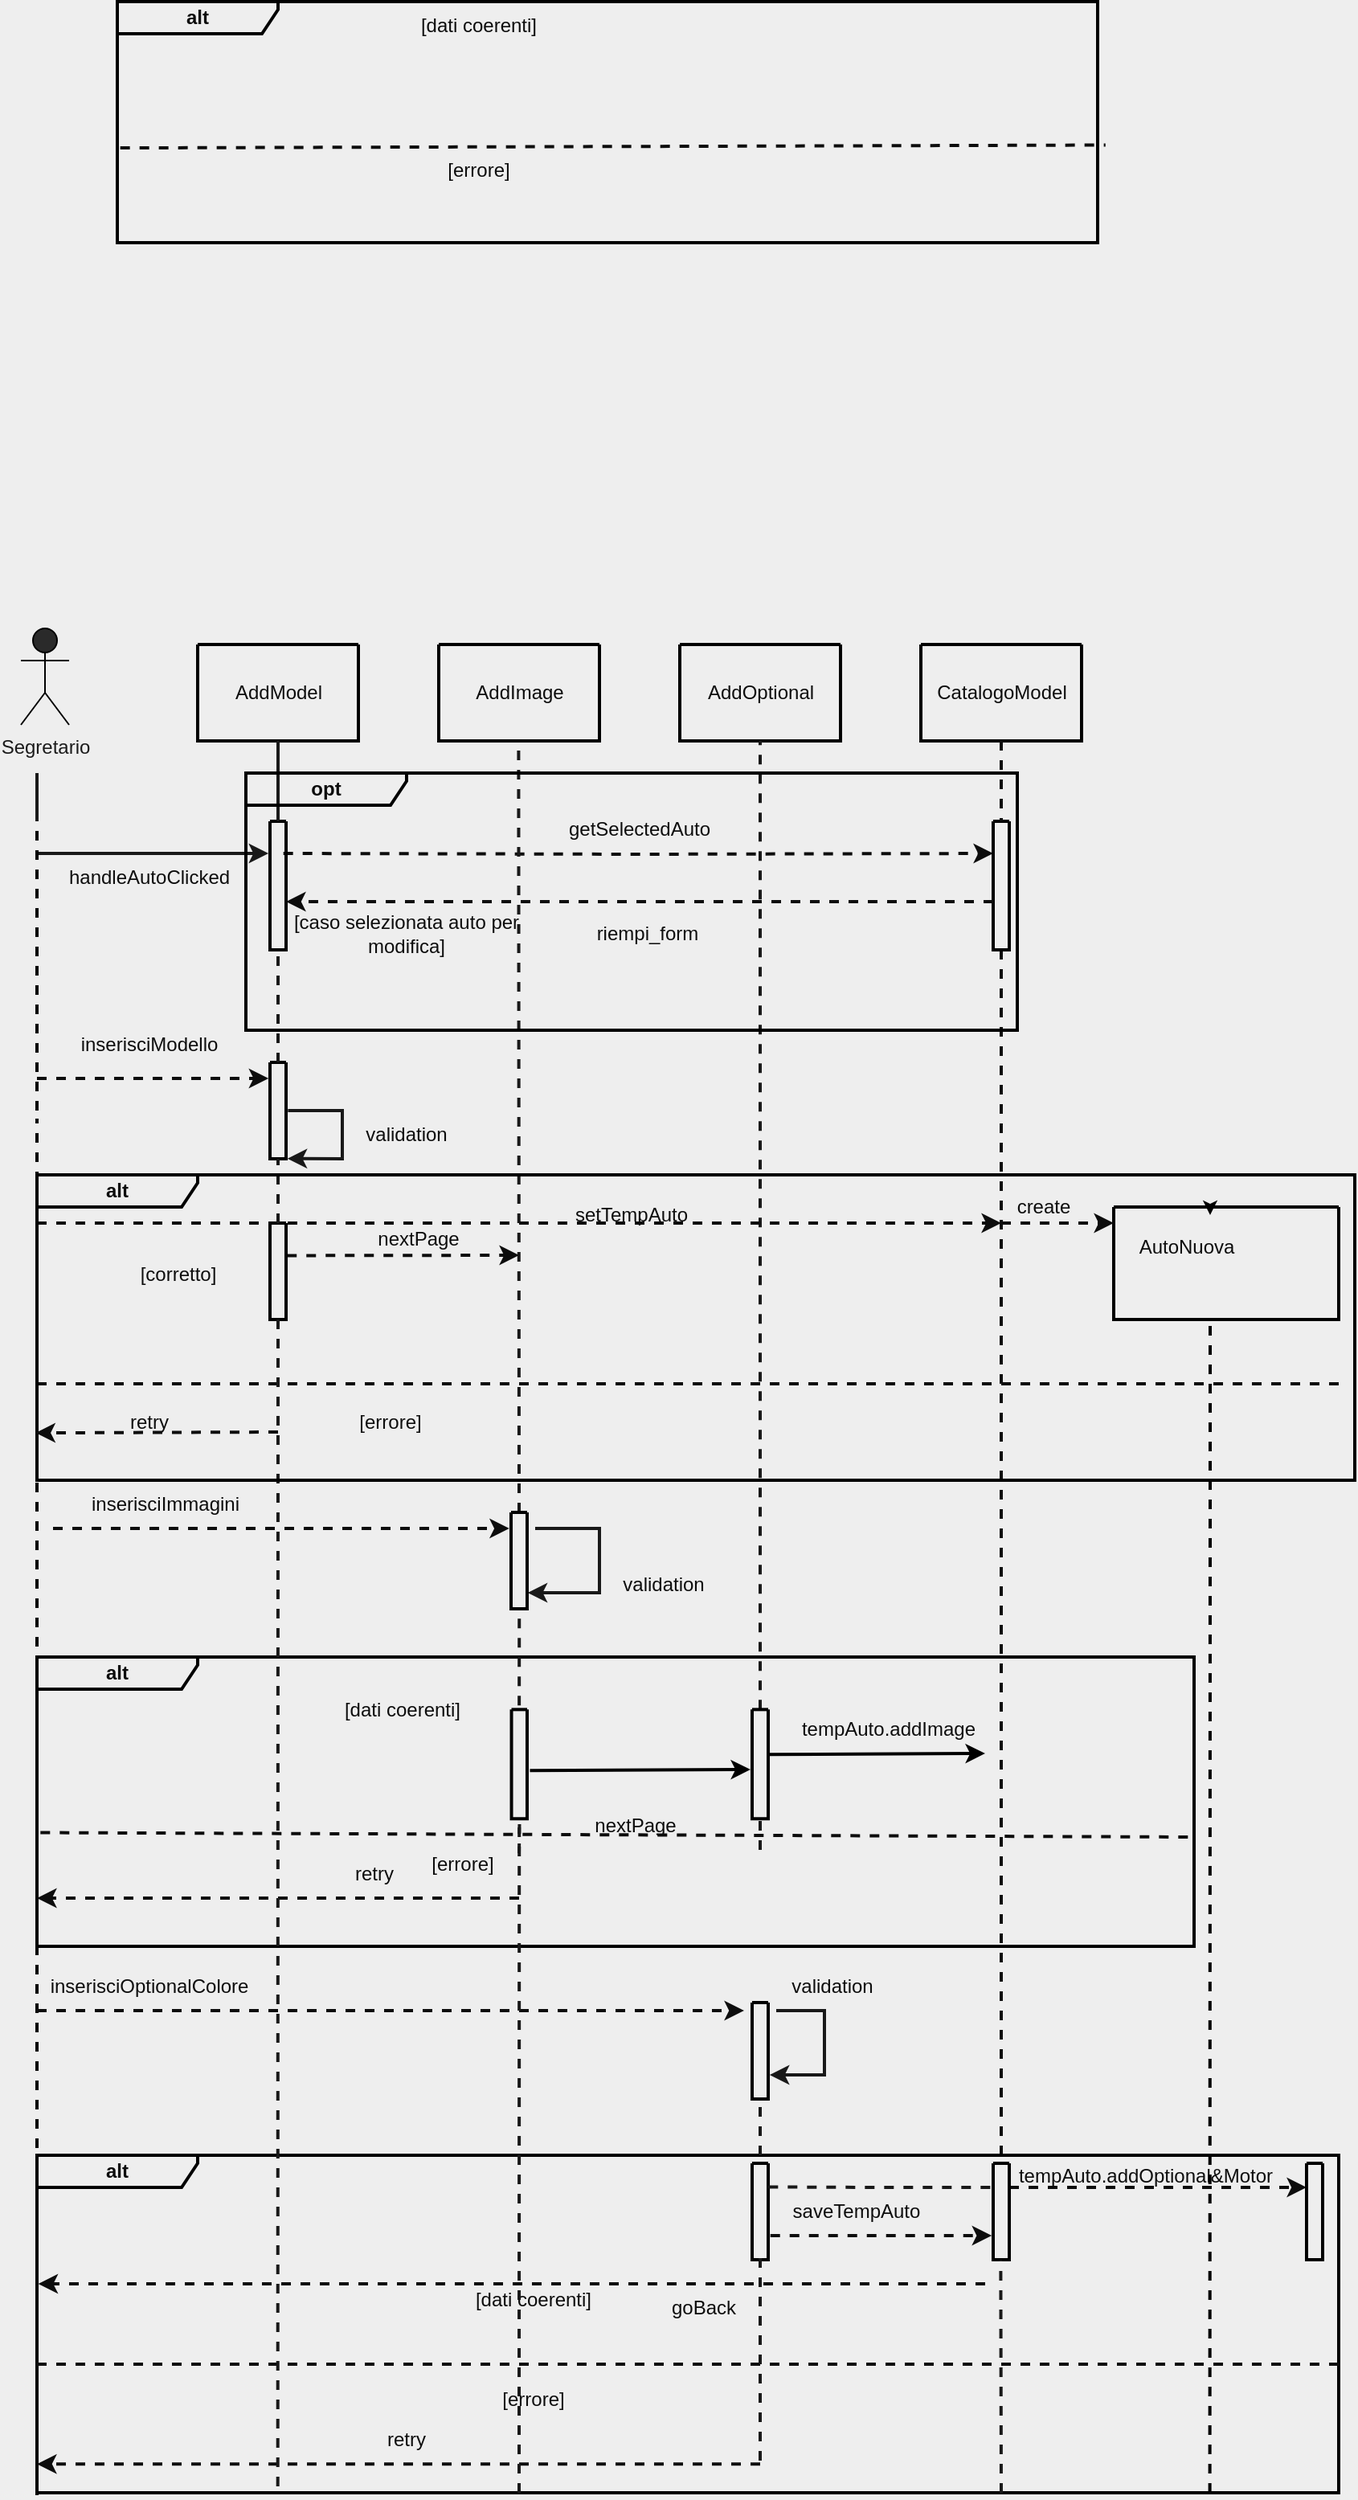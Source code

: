 <mxfile version="20.5.3" type="embed"><diagram id="ERxrzM34JgP0kjhDalQf" name="Page-1"><mxGraphModel dx="424" dy="416" grid="1" gridSize="10" guides="1" tooltips="1" connect="1" arrows="1" fold="1" page="0" pageScale="1" pageWidth="827" pageHeight="1169" background="#EEEEEE" math="0" shadow="0"><root><mxCell id="0"/><mxCell id="1" parent="0"/><mxCell id="224" value="Segretario" style="shape=umlActor;verticalLabelPosition=bottom;verticalAlign=top;html=1;outlineConnect=0;fillColor=#2A2A2A;strokeColor=#000000;fontColor=#1C1C1C;" parent="1" vertex="1"><mxGeometry x="-80" y="50" width="30" height="60" as="geometry"/></mxCell><mxCell id="225" value="" style="endArrow=none;html=1;rounded=0;fontColor=#0D0D0D;strokeColor=#191919;strokeWidth=2;" parent="1" edge="1"><mxGeometry width="50" height="50" relative="1" as="geometry"><mxPoint x="-70" y="170" as="sourcePoint"/><mxPoint x="-70" y="140" as="targetPoint"/></mxGeometry></mxCell><mxCell id="228" value="" style="swimlane;startSize=0;strokeColor=#000000;fontColor=#0D0D0D;fillColor=#2A2A2A;strokeWidth=2;" parent="1" vertex="1"><mxGeometry x="30" y="60" width="100" height="60" as="geometry"/></mxCell><mxCell id="230" value="AddModel" style="text;html=1;align=center;verticalAlign=middle;resizable=0;points=[];autosize=1;strokeColor=none;fillColor=none;fontColor=#0D0D0D;" parent="228" vertex="1"><mxGeometry x="10" y="15" width="80" height="30" as="geometry"/></mxCell><mxCell id="231" value="" style="swimlane;startSize=0;strokeColor=#000000;fontColor=#0D0D0D;fillColor=#2A2A2A;strokeWidth=2;" parent="1" vertex="1"><mxGeometry x="180" y="60" width="100" height="60" as="geometry"/></mxCell><mxCell id="232" value="AddImage" style="text;html=1;align=center;verticalAlign=middle;resizable=0;points=[];autosize=1;strokeColor=none;fillColor=none;fontColor=#0D0D0D;" parent="231" vertex="1"><mxGeometry x="10" y="15" width="80" height="30" as="geometry"/></mxCell><mxCell id="234" value="" style="endArrow=classic;html=1;rounded=0;strokeColor=#191919;strokeWidth=2;fontColor=#0D0D0D;entryX=-0.092;entryY=0.25;entryDx=0;entryDy=0;entryPerimeter=0;" parent="1" target="266" edge="1"><mxGeometry width="50" height="50" relative="1" as="geometry"><mxPoint x="-70" y="190" as="sourcePoint"/><mxPoint x="80" y="190" as="targetPoint"/></mxGeometry></mxCell><mxCell id="237" value="handleAutoClicked" style="text;html=1;strokeColor=none;fillColor=none;align=center;verticalAlign=middle;whiteSpace=wrap;rounded=0;labelBackgroundColor=none;strokeWidth=2;fontColor=#0D0D0D;" parent="1" vertex="1"><mxGeometry x="-30" y="190" width="60" height="30" as="geometry"/></mxCell><mxCell id="299" style="edgeStyle=orthogonalEdgeStyle;rounded=0;orthogonalLoop=1;jettySize=auto;html=1;dashed=1;strokeColor=#0D0D0D;strokeWidth=2;endArrow=classic;endFill=1;entryX=0;entryY=0.25;entryDx=0;entryDy=0;startArrow=none;" parent="1" target="298" edge="1"><mxGeometry relative="1" as="geometry"><mxPoint x="83.333" y="190" as="sourcePoint"/></mxGeometry></mxCell><mxCell id="266" value="" style="swimlane;startSize=0;labelBackgroundColor=none;strokeColor=#000000;strokeWidth=2;fontColor=#0D0D0D;fillColor=#2A2A2A;" parent="1" vertex="1"><mxGeometry x="75" y="170" width="10" height="80" as="geometry"/></mxCell><mxCell id="267" value="" style="endArrow=none;html=1;rounded=0;fontColor=#0D0D0D;strokeColor=#191919;strokeWidth=2;entryX=0.5;entryY=1;entryDx=0;entryDy=0;" parent="1" edge="1" target="228"><mxGeometry width="50" height="50" relative="1" as="geometry"><mxPoint x="80" y="170" as="sourcePoint"/><mxPoint x="79.76" y="150" as="targetPoint"/></mxGeometry></mxCell><mxCell id="269" value="" style="endArrow=none;html=1;rounded=0;fontColor=#0D0D0D;strokeColor=#191919;strokeWidth=2;dashed=1;entryX=0.497;entryY=1.03;entryDx=0;entryDy=0;entryPerimeter=0;" parent="1" edge="1" target="231"><mxGeometry width="50" height="50" relative="1" as="geometry"><mxPoint x="230" y="600" as="sourcePoint"/><mxPoint x="229.69" y="150.0" as="targetPoint"/></mxGeometry></mxCell><mxCell id="274" value="" style="endArrow=none;dashed=1;html=1;rounded=0;strokeWidth=2;strokeColor=#000000;" parent="1" edge="1"><mxGeometry width="50" height="50" relative="1" as="geometry"><mxPoint x="-70" y="350" as="sourcePoint"/><mxPoint x="-70" y="170" as="targetPoint"/></mxGeometry></mxCell><mxCell id="275" value="" style="endArrow=none;dashed=1;html=1;rounded=0;strokeWidth=2;strokeColor=#000000;" parent="1" edge="1"><mxGeometry width="50" height="50" relative="1" as="geometry"><mxPoint x="-70" y="490" as="sourcePoint"/><mxPoint x="-70" y="355" as="targetPoint"/></mxGeometry></mxCell><mxCell id="276" value="" style="endArrow=none;dashed=1;html=1;rounded=0;strokeWidth=2;strokeColor=#000000;startArrow=none;exitX=0;exitY=1.007;exitDx=0;exitDy=0;exitPerimeter=0;" parent="1" edge="1" source="397"><mxGeometry width="50" height="50" relative="1" as="geometry"><mxPoint x="-65" y="1090" as="sourcePoint"/><mxPoint x="-70" y="490" as="targetPoint"/><Array as="points"><mxPoint x="-70" y="840"/><mxPoint x="-70" y="610"/><mxPoint x="-70" y="520"/></Array></mxGeometry></mxCell><mxCell id="278" value="" style="endArrow=none;dashed=1;html=1;rounded=0;entryX=0.5;entryY=1;entryDx=0;entryDy=0;exitX=0.622;exitY=0;exitDx=0;exitDy=0;exitPerimeter=0;strokeWidth=2;strokeColor=#000000;" parent="1" edge="1"><mxGeometry width="50" height="50" relative="1" as="geometry"><mxPoint x="-65.48" y="590" as="sourcePoint"/><mxPoint x="-65" y="590" as="targetPoint"/></mxGeometry></mxCell><mxCell id="288" value="" style="swimlane;startSize=0;strokeColor=#000000;fontColor=#0D0D0D;fillColor=#2A2A2A;strokeWidth=2;" parent="1" vertex="1"><mxGeometry x="330" y="60" width="100" height="60" as="geometry"/></mxCell><mxCell id="289" value="AddOptional" style="text;html=1;align=center;verticalAlign=middle;resizable=0;points=[];autosize=1;strokeColor=none;fillColor=none;fontColor=#0D0D0D;" parent="288" vertex="1"><mxGeometry x="5" y="15" width="90" height="30" as="geometry"/></mxCell><mxCell id="297" style="edgeStyle=orthogonalEdgeStyle;rounded=0;orthogonalLoop=1;jettySize=auto;html=1;strokeColor=#0D0D0D;endArrow=none;endFill=0;dashed=1;strokeWidth=2;startArrow=none;" parent="1" source="298" edge="1" target="454"><mxGeometry relative="1" as="geometry"><mxPoint x="529" y="990" as="targetPoint"/></mxGeometry></mxCell><mxCell id="290" value="" style="swimlane;startSize=0;strokeColor=#000000;fontColor=#0D0D0D;fillColor=#2A2A2A;strokeWidth=2;" parent="1" vertex="1"><mxGeometry x="480" y="60" width="100" height="60" as="geometry"/></mxCell><mxCell id="291" value="CatalogoModel" style="text;html=1;align=center;verticalAlign=middle;resizable=0;points=[];autosize=1;strokeColor=none;fillColor=none;fontColor=#0D0D0D;" parent="290" vertex="1"><mxGeometry y="15" width="100" height="30" as="geometry"/></mxCell><mxCell id="298" value="" style="swimlane;startSize=0;labelBackgroundColor=none;strokeColor=#000000;strokeWidth=2;fontColor=#0D0D0D;fillColor=#2A2A2A;" parent="1" vertex="1"><mxGeometry x="525" y="170" width="10" height="80" as="geometry"/></mxCell><mxCell id="302" value="" style="edgeStyle=orthogonalEdgeStyle;rounded=0;orthogonalLoop=1;jettySize=auto;html=1;strokeColor=#0D0D0D;endArrow=none;endFill=0;dashed=1;strokeWidth=2;" parent="1" source="290" target="298" edge="1"><mxGeometry relative="1" as="geometry"><mxPoint x="530" y="150" as="sourcePoint"/><mxPoint x="530" y="480" as="targetPoint"/></mxGeometry></mxCell><mxCell id="311" style="edgeStyle=orthogonalEdgeStyle;rounded=0;orthogonalLoop=1;jettySize=auto;html=1;exitX=1;exitY=0.25;exitDx=0;exitDy=0;dashed=1;strokeColor=#0D0D0D;strokeWidth=2;endArrow=classic;endFill=1;" parent="1" edge="1"><mxGeometry relative="1" as="geometry"><mxPoint x="525" y="220" as="sourcePoint"/><mxPoint x="85" y="220" as="targetPoint"/></mxGeometry></mxCell><mxCell id="320" value="getSelectedAuto" style="text;html=1;strokeColor=none;fillColor=none;align=center;verticalAlign=middle;whiteSpace=wrap;rounded=0;labelBackgroundColor=none;strokeWidth=2;fontColor=#0D0D0D;" parent="1" vertex="1"><mxGeometry x="275" y="160" width="60" height="30" as="geometry"/></mxCell><mxCell id="321" value="riempi_form" style="text;html=1;strokeColor=none;fillColor=none;align=center;verticalAlign=middle;whiteSpace=wrap;rounded=0;labelBackgroundColor=none;strokeWidth=2;fontColor=#0D0D0D;" parent="1" vertex="1"><mxGeometry x="250" y="230" width="120" height="20" as="geometry"/></mxCell><mxCell id="324" value="" style="endArrow=classic;html=1;rounded=0;dashed=1;strokeColor=#0D0D0D;strokeWidth=2;entryX=-0.088;entryY=0.166;entryDx=0;entryDy=0;entryPerimeter=0;" parent="1" edge="1" target="426"><mxGeometry width="50" height="50" relative="1" as="geometry"><mxPoint x="-70" y="330" as="sourcePoint"/><mxPoint x="70" y="330" as="targetPoint"/></mxGeometry></mxCell><mxCell id="325" value="inserisciModello" style="text;html=1;strokeColor=none;fillColor=none;align=center;verticalAlign=middle;whiteSpace=wrap;rounded=0;labelBackgroundColor=none;strokeWidth=2;fontColor=#0D0D0D;" parent="1" vertex="1"><mxGeometry x="-30" y="294" width="60" height="30" as="geometry"/></mxCell><mxCell id="329" value="" style="group" parent="1" vertex="1" connectable="0"><mxGeometry x="-20" y="-340" width="610" height="150" as="geometry"/></mxCell><mxCell id="330" value="&lt;b&gt;alt&lt;/b&gt;" style="shape=umlFrame;whiteSpace=wrap;html=1;labelBackgroundColor=none;strokeColor=#000000;strokeWidth=2;fontColor=#0D0D0D;fillColor=none;width=100;height=20;" parent="329" vertex="1"><mxGeometry width="610" height="150" as="geometry"/></mxCell><mxCell id="331" value="" style="endArrow=none;html=1;rounded=0;dashed=1;strokeColor=#0D0D0D;strokeWidth=2;exitX=0.003;exitY=0.607;exitDx=0;exitDy=0;exitPerimeter=0;entryX=1.008;entryY=0.595;entryDx=0;entryDy=0;entryPerimeter=0;" parent="329" source="330" target="330" edge="1"><mxGeometry width="50" height="50" relative="1" as="geometry"><mxPoint x="280" as="sourcePoint"/><mxPoint x="330" y="-50" as="targetPoint"/></mxGeometry></mxCell><mxCell id="332" value="[dati coerenti]" style="text;html=1;strokeColor=none;fillColor=none;align=center;verticalAlign=middle;whiteSpace=wrap;rounded=0;labelBackgroundColor=none;strokeWidth=2;fontColor=#0D0D0D;" parent="329" vertex="1"><mxGeometry x="130" width="190" height="30" as="geometry"/></mxCell><mxCell id="333" value="[errore]" style="text;html=1;strokeColor=none;fillColor=none;align=center;verticalAlign=middle;whiteSpace=wrap;rounded=0;labelBackgroundColor=none;strokeWidth=2;fontColor=#0D0D0D;" parent="329" vertex="1"><mxGeometry x="130" y="90" width="190" height="30" as="geometry"/></mxCell><mxCell id="336" value="setTempAuto" style="text;html=1;strokeColor=none;fillColor=none;align=center;verticalAlign=middle;whiteSpace=wrap;rounded=0;labelBackgroundColor=none;strokeWidth=2;fontColor=#0D0D0D;" parent="1" vertex="1"><mxGeometry x="240" y="400" width="120" height="30" as="geometry"/></mxCell><mxCell id="338" value="" style="endArrow=classic;html=1;rounded=0;dashed=1;strokeColor=#0D0D0D;strokeWidth=2;exitX=1.062;exitY=0.337;exitDx=0;exitDy=0;exitPerimeter=0;" parent="1" edge="1" source="432"><mxGeometry width="50" height="50" relative="1" as="geometry"><mxPoint x="80" y="440" as="sourcePoint"/><mxPoint x="230" y="440" as="targetPoint"/></mxGeometry></mxCell><mxCell id="340" value="nextPage" style="text;html=1;strokeColor=none;fillColor=none;align=center;verticalAlign=middle;whiteSpace=wrap;rounded=0;labelBackgroundColor=none;strokeWidth=2;fontColor=#0D0D0D;" parent="1" vertex="1"><mxGeometry x="130" y="420" width="75" height="20" as="geometry"/></mxCell><mxCell id="342" value="inserisciImmagini" style="text;html=1;strokeColor=none;fillColor=none;align=center;verticalAlign=middle;whiteSpace=wrap;rounded=0;labelBackgroundColor=none;strokeWidth=2;fontColor=#0D0D0D;" parent="1" vertex="1"><mxGeometry x="-50" y="580" width="120" height="30" as="geometry"/></mxCell><mxCell id="413" style="edgeStyle=orthogonalEdgeStyle;rounded=0;orthogonalLoop=1;jettySize=auto;html=1;exitX=0.25;exitY=0;exitDx=0;exitDy=0;" edge="1" parent="1" source="344"><mxGeometry relative="1" as="geometry"><mxPoint x="660" y="415" as="targetPoint"/></mxGeometry></mxCell><mxCell id="353" value="" style="endArrow=classic;html=1;rounded=0;strokeColor=#191919;strokeWidth=2;fontColor=#0D0D0D;entryX=1.035;entryY=0.833;entryDx=0;entryDy=0;entryPerimeter=0;" parent="1" edge="1" target="436"><mxGeometry width="50" height="50" relative="1" as="geometry"><mxPoint x="240" y="610" as="sourcePoint"/><mxPoint x="240" y="650" as="targetPoint"/><Array as="points"><mxPoint x="280" y="610"/><mxPoint x="280" y="650"/></Array></mxGeometry></mxCell><mxCell id="354" value="validation" style="text;html=1;strokeColor=none;fillColor=none;align=center;verticalAlign=middle;whiteSpace=wrap;rounded=0;labelBackgroundColor=none;strokeWidth=2;fontColor=#0D0D0D;" parent="1" vertex="1"><mxGeometry x="260" y="630" width="120" height="30" as="geometry"/></mxCell><mxCell id="356" value="nextPage" style="text;html=1;strokeColor=none;fillColor=none;align=center;verticalAlign=middle;whiteSpace=wrap;rounded=0;labelBackgroundColor=none;strokeWidth=2;fontColor=#0D0D0D;" parent="1" vertex="1"><mxGeometry x="260" y="790" width="85" height="10" as="geometry"/></mxCell><mxCell id="357" value="" style="endArrow=none;html=1;rounded=0;fontColor=#0D0D0D;strokeColor=#191919;strokeWidth=2;dashed=1;entryX=0.5;entryY=1;entryDx=0;entryDy=0;fontStyle=1;startArrow=none;" parent="1" edge="1" target="288" source="460"><mxGeometry width="50" height="50" relative="1" as="geometry"><mxPoint x="380" y="720" as="sourcePoint"/><mxPoint x="379.52" y="150" as="targetPoint"/></mxGeometry></mxCell><mxCell id="360" value="tempAuto.addImage" style="text;html=1;strokeColor=none;fillColor=none;align=center;verticalAlign=middle;whiteSpace=wrap;rounded=0;labelBackgroundColor=none;strokeWidth=2;fontColor=#0D0D0D;" parent="1" vertex="1"><mxGeometry x="400" y="720" width="120" height="30" as="geometry"/></mxCell><mxCell id="365" value="inserisciOptionalColore" style="text;html=1;strokeColor=none;fillColor=none;align=center;verticalAlign=middle;whiteSpace=wrap;rounded=0;labelBackgroundColor=none;strokeWidth=2;fontColor=#0D0D0D;" parent="1" vertex="1"><mxGeometry x="-60" y="880" width="120" height="30" as="geometry"/></mxCell><mxCell id="366" value="" style="endArrow=classic;html=1;rounded=0;strokeColor=#191919;strokeWidth=2;fontColor=#0D0D0D;entryX=1.091;entryY=0.75;entryDx=0;entryDy=0;entryPerimeter=0;" parent="1" edge="1" target="448"><mxGeometry width="50" height="50" relative="1" as="geometry"><mxPoint x="390" y="910" as="sourcePoint"/><mxPoint x="390" y="950" as="targetPoint"/><Array as="points"><mxPoint x="420" y="910"/><mxPoint x="420" y="950"/></Array></mxGeometry></mxCell><mxCell id="367" value="validation" style="text;html=1;strokeColor=none;fillColor=none;align=center;verticalAlign=middle;whiteSpace=wrap;rounded=0;labelBackgroundColor=none;strokeWidth=2;fontColor=#0D0D0D;" parent="1" vertex="1"><mxGeometry x="390" y="885" width="70" height="20" as="geometry"/></mxCell><mxCell id="368" value="" style="endArrow=classic;html=1;rounded=0;dashed=1;strokeColor=#0D0D0D;strokeWidth=2;exitX=1;exitY=0.25;exitDx=0;exitDy=0;" parent="1" edge="1" source="454"><mxGeometry width="50" height="50" relative="1" as="geometry"><mxPoint x="380" y="1020" as="sourcePoint"/><mxPoint x="720" y="1020" as="targetPoint"/></mxGeometry></mxCell><mxCell id="369" value="tempAuto.addOptional&amp;amp;Motor" style="text;html=1;strokeColor=none;fillColor=none;align=center;verticalAlign=middle;whiteSpace=wrap;rounded=0;labelBackgroundColor=none;strokeWidth=2;fontColor=#0D0D0D;" parent="1" vertex="1"><mxGeometry x="590" y="1000" width="60" height="25" as="geometry"/></mxCell><mxCell id="376" value="" style="endArrow=classic;html=1;rounded=0;strokeColor=#191919;strokeWidth=2;fontColor=#0D0D0D;exitX=1.117;exitY=0.499;exitDx=0;exitDy=0;exitPerimeter=0;entryX=1.086;entryY=0.998;entryDx=0;entryDy=0;entryPerimeter=0;" parent="1" edge="1" target="426" source="426"><mxGeometry width="50" height="50" relative="1" as="geometry"><mxPoint x="80" y="350" as="sourcePoint"/><mxPoint x="90" y="380" as="targetPoint"/><Array as="points"><mxPoint x="120" y="350"/><mxPoint x="120" y="380"/></Array></mxGeometry></mxCell><mxCell id="377" value="validation" style="text;html=1;strokeColor=none;fillColor=none;align=center;verticalAlign=middle;whiteSpace=wrap;rounded=0;labelBackgroundColor=none;strokeWidth=2;fontColor=#0D0D0D;" parent="1" vertex="1"><mxGeometry x="100" y="350" width="120" height="30" as="geometry"/></mxCell><mxCell id="382" value="[errore]" style="text;html=1;strokeColor=none;fillColor=none;align=center;verticalAlign=middle;whiteSpace=wrap;rounded=0;labelBackgroundColor=none;strokeWidth=2;fontColor=#0D0D0D;" parent="1" vertex="1"><mxGeometry x="100" y="520" width="100" height="48" as="geometry"/></mxCell><mxCell id="384" value="retry" style="text;html=1;strokeColor=none;fillColor=none;align=center;verticalAlign=middle;whiteSpace=wrap;rounded=0;labelBackgroundColor=none;strokeWidth=2;fontColor=#0D0D0D;" parent="1" vertex="1"><mxGeometry x="-30" y="529" width="60" height="30" as="geometry"/></mxCell><mxCell id="391" value="" style="endArrow=classic;html=1;rounded=0;dashed=1;strokeColor=#0D0D0D;strokeWidth=2;exitX=0.053;exitY=0.999;exitDx=0;exitDy=0;exitPerimeter=0;entryX=-0.09;entryY=0.75;entryDx=0;entryDy=0;entryPerimeter=0;" parent="1" edge="1" target="454" source="392"><mxGeometry width="50" height="50" relative="1" as="geometry"><mxPoint x="380" y="1050" as="sourcePoint"/><mxPoint x="530" y="1050" as="targetPoint"/></mxGeometry></mxCell><mxCell id="392" value="saveTempAuto" style="text;html=1;strokeColor=none;fillColor=none;align=center;verticalAlign=middle;whiteSpace=wrap;rounded=0;labelBackgroundColor=none;strokeWidth=2;fontColor=#0D0D0D;" parent="1" vertex="1"><mxGeometry x="380" y="1020" width="120" height="30" as="geometry"/></mxCell><mxCell id="393" value="" style="endArrow=classic;html=1;rounded=0;dashed=1;strokeColor=#0D0D0D;strokeWidth=2;entryX=0.001;entryY=0.381;entryDx=0;entryDy=0;entryPerimeter=0;" parent="1" edge="1" target="397"><mxGeometry width="50" height="50" relative="1" as="geometry"><mxPoint x="520" y="1080" as="sourcePoint"/><mxPoint x="-80" y="1080" as="targetPoint"/></mxGeometry></mxCell><mxCell id="394" value="goBack" style="text;html=1;strokeColor=none;fillColor=none;align=center;verticalAlign=middle;whiteSpace=wrap;rounded=0;labelBackgroundColor=none;strokeWidth=2;fontColor=#0D0D0D;" parent="1" vertex="1"><mxGeometry x="285" y="1080" width="120" height="30" as="geometry"/></mxCell><mxCell id="401" value="" style="group" vertex="1" connectable="0" parent="1"><mxGeometry x="-70" y="700" width="720" height="170" as="geometry"/></mxCell><mxCell id="402" value="&lt;b&gt;alt&lt;/b&gt;" style="shape=umlFrame;whiteSpace=wrap;html=1;labelBackgroundColor=none;strokeColor=#000000;strokeWidth=2;fontColor=#0D0D0D;fillColor=none;width=100;height=20;" vertex="1" parent="401"><mxGeometry y="-10" width="720" height="180" as="geometry"/></mxCell><mxCell id="403" value="" style="endArrow=none;html=1;rounded=0;dashed=1;strokeColor=#0D0D0D;strokeWidth=2;exitX=0.003;exitY=0.607;exitDx=0;exitDy=0;exitPerimeter=0;" edge="1" parent="401" source="402"><mxGeometry width="50" height="50" relative="1" as="geometry"><mxPoint x="330.492" as="sourcePoint"/><mxPoint x="720.0" y="102" as="targetPoint"/><Array as="points"><mxPoint x="720.0" y="102"/></Array></mxGeometry></mxCell><mxCell id="404" value="[dati coerenti]" style="text;html=1;strokeColor=none;fillColor=none;align=center;verticalAlign=middle;whiteSpace=wrap;rounded=0;labelBackgroundColor=none;strokeWidth=2;fontColor=#0D0D0D;" vertex="1" parent="401"><mxGeometry x="175.14" y="11.333" width="104.86" height="22.667" as="geometry"/></mxCell><mxCell id="405" value="[errore]" style="text;html=1;strokeColor=none;fillColor=none;align=center;verticalAlign=middle;whiteSpace=wrap;rounded=0;labelBackgroundColor=none;strokeWidth=2;fontColor=#0D0D0D;" vertex="1" parent="401"><mxGeometry x="153.443" y="102" width="224.262" height="34" as="geometry"/></mxCell><mxCell id="460" value="" style="swimlane;startSize=0;labelBackgroundColor=none;strokeColor=#000000;strokeWidth=2;fontColor=#0D0D0D;fillColor=#2A2A2A;fontStyle=0" vertex="1" parent="401"><mxGeometry x="445" y="22.667" width="10" height="68" as="geometry"/></mxCell><mxCell id="446" value="" style="swimlane;startSize=0;labelBackgroundColor=none;strokeColor=#000000;strokeWidth=2;fontColor=#0D0D0D;fillColor=#2A2A2A;" vertex="1" parent="401"><mxGeometry x="295.267" y="22.667" width="9.73" height="68" as="geometry"/></mxCell><mxCell id="464" value="" style="endArrow=classic;html=1;rounded=0;strokeColor=#000000;strokeWidth=2;startSize=7;sourcePerimeterSpacing=0;targetPerimeterSpacing=0;jumpSize=6;exitX=1.179;exitY=0.559;exitDx=0;exitDy=0;exitPerimeter=0;entryX=-0.1;entryY=0.549;entryDx=0;entryDy=0;entryPerimeter=0;" edge="1" parent="401" source="446" target="460"><mxGeometry width="50" height="50" relative="1" as="geometry"><mxPoint x="350" y="100" as="sourcePoint"/><mxPoint x="440" y="60" as="targetPoint"/></mxGeometry></mxCell><mxCell id="465" value="" style="endArrow=classic;html=1;rounded=0;strokeColor=#000000;strokeWidth=2;startSize=7;sourcePerimeterSpacing=0;targetPerimeterSpacing=0;jumpSize=6;exitX=1.179;exitY=0.559;exitDx=0;exitDy=0;exitPerimeter=0;" edge="1" parent="401"><mxGeometry width="50" height="50" relative="1" as="geometry"><mxPoint x="454.998" y="50.679" as="sourcePoint"/><mxPoint x="590" y="50" as="targetPoint"/></mxGeometry></mxCell><mxCell id="406" value="" style="endArrow=classic;html=1;rounded=0;dashed=1;strokeColor=#0D0D0D;strokeWidth=2;entryX=-0.108;entryY=0.167;entryDx=0;entryDy=0;entryPerimeter=0;" edge="1" parent="1" target="436"><mxGeometry width="50" height="50" relative="1" as="geometry"><mxPoint x="-60" y="610" as="sourcePoint"/><mxPoint x="220" y="610" as="targetPoint"/></mxGeometry></mxCell><mxCell id="409" value="" style="endArrow=classic;html=1;rounded=0;dashed=1;strokeColor=#0D0D0D;strokeWidth=2;" edge="1" parent="1"><mxGeometry width="50" height="50" relative="1" as="geometry"><mxPoint x="-70" y="910" as="sourcePoint"/><mxPoint x="370" y="910" as="targetPoint"/></mxGeometry></mxCell><mxCell id="419" value="" style="endArrow=classic;html=1;rounded=0;dashed=1;strokeColor=#0D0D0D;strokeWidth=2;" edge="1" parent="1"><mxGeometry width="50" height="50" relative="1" as="geometry"><mxPoint x="230" y="840" as="sourcePoint"/><mxPoint x="-70" y="840" as="targetPoint"/></mxGeometry></mxCell><mxCell id="420" value="retry" style="text;html=1;strokeColor=none;fillColor=none;align=center;verticalAlign=middle;whiteSpace=wrap;rounded=0;labelBackgroundColor=none;strokeWidth=2;fontColor=#0D0D0D;" vertex="1" parent="1"><mxGeometry x="80" y="810" width="120" height="30" as="geometry"/></mxCell><mxCell id="422" value="" style="endArrow=none;dashed=1;html=1;rounded=0;strokeColor=#000000;exitX=0.901;exitY=1;exitDx=0;exitDy=0;exitPerimeter=0;targetPerimeterSpacing=0;jumpSize=6;startSize=7;sourcePerimeterSpacing=0;strokeWidth=2;" edge="1" parent="1" source="397"><mxGeometry width="50" height="50" relative="1" as="geometry"><mxPoint x="660" y="540" as="sourcePoint"/><mxPoint x="660" y="480" as="targetPoint"/><Array as="points"><mxPoint x="660" y="610"/></Array></mxGeometry></mxCell><mxCell id="374" value="[caso selezionata auto per modifica]" style="text;html=1;strokeColor=none;fillColor=none;align=center;verticalAlign=middle;whiteSpace=wrap;rounded=0;labelBackgroundColor=none;strokeWidth=2;fontColor=#0D0D0D;" parent="1" vertex="1"><mxGeometry x="71.23" y="230" width="177.54" height="20" as="geometry"/></mxCell><mxCell id="344" value="" style="swimlane;startSize=0;strokeColor=#000000;fontColor=#0D0D0D;fillColor=#2A2A2A;strokeWidth=2;" parent="1" vertex="1"><mxGeometry x="600" y="410" width="140" height="70" as="geometry"/></mxCell><mxCell id="345" value="AutoNuova" style="text;html=1;align=center;verticalAlign=middle;resizable=0;points=[];autosize=1;strokeColor=none;fillColor=none;fontColor=#0D0D0D;" parent="344" vertex="1"><mxGeometry x="5.005" y="9.998" width="80" height="30" as="geometry"/></mxCell><mxCell id="386" value="[corretto]" style="text;html=1;strokeColor=none;fillColor=none;align=center;verticalAlign=middle;whiteSpace=wrap;rounded=0;labelBackgroundColor=none;strokeWidth=2;fontColor=#0D0D0D;" parent="344" vertex="1"><mxGeometry x="-671.0" y="25.056" width="178.308" height="34.362" as="geometry"/></mxCell><mxCell id="416" value="" style="endArrow=classic;html=1;rounded=0;dashed=1;strokeColor=#0D0D0D;strokeWidth=2;" edge="1" parent="344"><mxGeometry width="50" height="50" relative="1" as="geometry"><mxPoint x="-70" y="10" as="sourcePoint"/><mxPoint y="10" as="targetPoint"/></mxGeometry></mxCell><mxCell id="351" value="create" style="text;html=1;strokeColor=none;fillColor=none;align=center;verticalAlign=middle;whiteSpace=wrap;rounded=0;labelBackgroundColor=none;strokeWidth=2;fontColor=#0D0D0D;" parent="1" vertex="1"><mxGeometry x="500" y="410" width="112.62" as="geometry"/></mxCell><mxCell id="414" style="edgeStyle=orthogonalEdgeStyle;rounded=0;orthogonalLoop=1;jettySize=auto;html=1;exitX=0;exitY=0;exitDx=0;exitDy=0;" edge="1" parent="1" source="351" target="351"><mxGeometry relative="1" as="geometry"/></mxCell><mxCell id="335" value="" style="endArrow=classic;html=1;rounded=0;dashed=1;strokeColor=#0D0D0D;strokeWidth=2;" parent="1" edge="1"><mxGeometry width="50" height="50" relative="1" as="geometry"><mxPoint x="-70" y="420" as="sourcePoint"/><mxPoint x="530" y="420" as="targetPoint"/><Array as="points"/></mxGeometry></mxCell><mxCell id="372" value="&lt;b&gt;opt&lt;/b&gt;" style="shape=umlFrame;whiteSpace=wrap;html=1;labelBackgroundColor=none;strokeColor=#000000;strokeWidth=2;fontColor=#0D0D0D;fillColor=none;width=100;height=20;" parent="1" vertex="1"><mxGeometry x="60" y="140" width="480" height="160" as="geometry"/></mxCell><mxCell id="380" value="" style="endArrow=none;html=1;rounded=0;dashed=1;strokeColor=#0D0D0D;strokeWidth=2;" parent="1" edge="1"><mxGeometry width="50" height="50" relative="1" as="geometry"><mxPoint x="-70" y="520" as="sourcePoint"/><mxPoint x="740" y="520" as="targetPoint"/></mxGeometry></mxCell><mxCell id="399" value="[dati coerenti]" style="text;html=1;strokeColor=none;fillColor=none;align=center;verticalAlign=middle;whiteSpace=wrap;rounded=0;labelBackgroundColor=none;strokeWidth=2;fontColor=#0D0D0D;" vertex="1" parent="1"><mxGeometry x="112.623" y="1080" width="252.295" height="20.526" as="geometry"/></mxCell><mxCell id="400" value="[errore]" style="text;html=1;strokeColor=none;fillColor=none;align=center;verticalAlign=middle;whiteSpace=wrap;rounded=0;labelBackgroundColor=none;strokeWidth=2;fontColor=#0D0D0D;" vertex="1" parent="1"><mxGeometry x="112.623" y="1141.579" width="252.295" height="20.526" as="geometry"/></mxCell><mxCell id="397" value="&lt;b&gt;alt&lt;/b&gt;" style="shape=umlFrame;whiteSpace=wrap;html=1;labelBackgroundColor=none;strokeColor=#000000;strokeWidth=2;fontColor=#0D0D0D;fillColor=none;width=100;height=20;" vertex="1" parent="1"><mxGeometry x="-70" y="1000" width="810" height="210" as="geometry"/></mxCell><mxCell id="398" value="" style="endArrow=none;html=1;rounded=0;dashed=1;strokeColor=#0D0D0D;strokeWidth=2;entryX=1;entryY=0.619;entryDx=0;entryDy=0;entryPerimeter=0;" edge="1" parent="1" target="397"><mxGeometry width="50" height="50" relative="1" as="geometry"><mxPoint x="-70" y="1130" as="sourcePoint"/><mxPoint x="740" y="1160" as="targetPoint"/></mxGeometry></mxCell><mxCell id="424" value="retry&lt;br&gt;" style="text;html=1;strokeColor=none;fillColor=none;align=center;verticalAlign=middle;whiteSpace=wrap;rounded=0;labelBackgroundColor=none;strokeWidth=2;fontColor=#0D0D0D;" vertex="1" parent="1"><mxGeometry x="100" y="1162.11" width="120" height="30" as="geometry"/></mxCell><mxCell id="423" value="" style="endArrow=classic;html=1;rounded=0;dashed=1;strokeColor=#0D0D0D;strokeWidth=2;" edge="1" parent="1"><mxGeometry width="50" height="50" relative="1" as="geometry"><mxPoint x="380" y="1192.11" as="sourcePoint"/><mxPoint x="-70" y="1192.11" as="targetPoint"/></mxGeometry></mxCell><mxCell id="426" value="" style="swimlane;startSize=0;labelBackgroundColor=none;strokeColor=#000000;strokeWidth=2;fontColor=#0D0D0D;fillColor=#2A2A2A;" vertex="1" parent="1"><mxGeometry x="75" y="320" width="10" height="60" as="geometry"/></mxCell><mxCell id="429" value="" style="endArrow=none;html=1;rounded=0;fontColor=#0D0D0D;strokeColor=#191919;strokeWidth=2;dashed=1;entryX=0.497;entryY=1.03;entryDx=0;entryDy=0;entryPerimeter=0;" edge="1" parent="426"><mxGeometry width="50" height="50" relative="1" as="geometry"><mxPoint x="5.0" as="sourcePoint"/><mxPoint x="5.0" y="-70.0" as="targetPoint"/></mxGeometry></mxCell><mxCell id="432" value="" style="swimlane;startSize=0;labelBackgroundColor=none;strokeColor=#000000;strokeWidth=2;fontColor=#0D0D0D;fillColor=#2A2A2A;" vertex="1" parent="1"><mxGeometry x="75" y="420" width="10" height="60" as="geometry"/></mxCell><mxCell id="433" value="" style="endArrow=none;html=1;rounded=0;fontColor=#0D0D0D;strokeColor=#191919;strokeWidth=2;dashed=1;" edge="1" parent="432"><mxGeometry width="50" height="50" relative="1" as="geometry"><mxPoint x="5.0" as="sourcePoint"/><mxPoint x="5" y="-40" as="targetPoint"/></mxGeometry></mxCell><mxCell id="434" style="edgeStyle=orthogonalEdgeStyle;rounded=0;jumpSize=6;orthogonalLoop=1;jettySize=auto;html=1;exitX=0;exitY=1;exitDx=0;exitDy=0;entryX=-0.068;entryY=1.003;entryDx=0;entryDy=0;entryPerimeter=0;strokeColor=#000000;strokeWidth=2;startSize=7;sourcePerimeterSpacing=0;targetPerimeterSpacing=0;" edge="1" parent="1" source="432" target="432"><mxGeometry relative="1" as="geometry"/></mxCell><mxCell id="435" value="" style="endArrow=none;html=1;rounded=0;fontColor=#0D0D0D;strokeColor=#191919;strokeWidth=2;dashed=1;entryX=0.185;entryY=1;entryDx=0;entryDy=0;entryPerimeter=0;startArrow=none;" edge="1" parent="1" target="397"><mxGeometry width="50" height="50" relative="1" as="geometry"><mxPoint x="80" y="480" as="sourcePoint"/><mxPoint x="80" y="1190" as="targetPoint"/><Array as="points"><mxPoint x="80" y="480"/></Array></mxGeometry></mxCell><mxCell id="436" value="" style="swimlane;startSize=0;labelBackgroundColor=none;strokeColor=#000000;strokeWidth=2;fontColor=#0D0D0D;fillColor=#2A2A2A;fontStyle=0" vertex="1" parent="1"><mxGeometry x="225" y="600" width="10" height="60" as="geometry"/></mxCell><mxCell id="447" value="" style="endArrow=none;html=1;rounded=0;fontColor=#0D0D0D;strokeColor=#191919;strokeWidth=2;dashed=1;entryX=0.497;entryY=1.03;entryDx=0;entryDy=0;entryPerimeter=0;" edge="1" parent="1" target="446"><mxGeometry width="50" height="50" relative="1" as="geometry"><mxPoint x="230" y="1210" as="sourcePoint"/><mxPoint x="160" y="1380" as="targetPoint"/></mxGeometry></mxCell><mxCell id="448" value="" style="swimlane;startSize=0;labelBackgroundColor=none;strokeColor=#000000;strokeWidth=2;fontColor=#0D0D0D;fillColor=#2A2A2A;" vertex="1" parent="1"><mxGeometry x="375" y="905" width="10" height="60" as="geometry"/></mxCell><mxCell id="449" value="" style="endArrow=none;html=1;rounded=0;fontColor=#0D0D0D;strokeColor=#191919;strokeWidth=2;dashed=1;entryX=0.5;entryY=1;entryDx=0;entryDy=0;" edge="1" parent="1"><mxGeometry width="50" height="50" relative="1" as="geometry"><mxPoint x="380" y="1000" as="sourcePoint"/><mxPoint x="380" y="965" as="targetPoint"/></mxGeometry></mxCell><mxCell id="450" value="" style="swimlane;startSize=0;labelBackgroundColor=none;strokeColor=#000000;strokeWidth=2;fontColor=#0D0D0D;fillColor=#2A2A2A;" vertex="1" parent="1"><mxGeometry x="375" y="1005" width="10" height="60" as="geometry"/></mxCell><mxCell id="379" value="&lt;b&gt;alt&lt;/b&gt;" style="shape=umlFrame;whiteSpace=wrap;html=1;labelBackgroundColor=none;strokeColor=#000000;strokeWidth=2;fontColor=#0D0D0D;fillColor=none;width=100;height=20;" parent="1" vertex="1"><mxGeometry x="-70" y="390" width="820" height="190" as="geometry"/></mxCell><mxCell id="452" value="" style="endArrow=none;html=1;rounded=0;fontColor=#0D0D0D;strokeColor=#191919;strokeWidth=2;dashed=1;entryX=0.5;entryY=1;entryDx=0;entryDy=0;" edge="1" parent="1"><mxGeometry width="50" height="50" relative="1" as="geometry"><mxPoint x="380" y="1190" as="sourcePoint"/><mxPoint x="380" y="1060.0" as="targetPoint"/></mxGeometry></mxCell><mxCell id="454" value="" style="swimlane;startSize=0;labelBackgroundColor=none;strokeColor=#000000;strokeWidth=2;fontColor=#0D0D0D;fillColor=#2A2A2A;" vertex="1" parent="1"><mxGeometry x="525" y="1005" width="10" height="60" as="geometry"/></mxCell><mxCell id="455" value="" style="endArrow=none;html=1;rounded=0;fontColor=#0D0D0D;strokeColor=#191919;strokeWidth=2;dashed=1;entryX=0.5;entryY=1;entryDx=0;entryDy=0;" edge="1" parent="1"><mxGeometry width="50" height="50" relative="1" as="geometry"><mxPoint x="530" y="1210" as="sourcePoint"/><mxPoint x="529.69" y="1065.0" as="targetPoint"/></mxGeometry></mxCell><mxCell id="456" value="" style="endArrow=none;html=1;rounded=0;fontColor=#0D0D0D;strokeColor=#191919;strokeWidth=2;dashed=1;entryX=0;entryY=0.25;entryDx=0;entryDy=0;exitX=0.043;exitY=-0.009;exitDx=0;exitDy=0;exitPerimeter=0;" edge="1" parent="1" source="392" target="454"><mxGeometry width="50" height="50" relative="1" as="geometry"><mxPoint x="390" y="1010" as="sourcePoint"/><mxPoint x="520" y="1020" as="targetPoint"/><Array as="points"><mxPoint x="450" y="1020"/></Array></mxGeometry></mxCell><mxCell id="457" value="" style="swimlane;startSize=0;labelBackgroundColor=none;strokeColor=#000000;strokeWidth=2;fontColor=#0D0D0D;fillColor=#2A2A2A;" vertex="1" parent="1"><mxGeometry x="720" y="1005" width="10" height="60" as="geometry"/></mxCell><mxCell id="459" value="" style="endArrow=classic;html=1;rounded=0;dashed=1;strokeColor=#0D0D0D;strokeWidth=2;entryX=-0.001;entryY=0.845;entryDx=0;entryDy=0;entryPerimeter=0;" edge="1" parent="1" target="379"><mxGeometry width="50" height="50" relative="1" as="geometry"><mxPoint x="80" y="550" as="sourcePoint"/><mxPoint x="50" y="580" as="targetPoint"/><Array as="points"/></mxGeometry></mxCell><mxCell id="461" value="" style="endArrow=none;html=1;rounded=0;fontColor=#0D0D0D;strokeColor=#191919;strokeWidth=2;dashed=1;entryX=0.5;entryY=1;entryDx=0;entryDy=0;fontStyle=1" edge="1" parent="1" target="460"><mxGeometry width="50" height="50" relative="1" as="geometry"><mxPoint x="380" y="810" as="sourcePoint"/><mxPoint x="380" y="120" as="targetPoint"/></mxGeometry></mxCell><mxCell id="443" value="" style="endArrow=none;html=1;rounded=0;fontColor=#0D0D0D;strokeColor=#191919;strokeWidth=2;dashed=1;startArrow=none;entryX=0.512;entryY=1.026;entryDx=0;entryDy=0;entryPerimeter=0;exitX=0.493;exitY=-0.037;exitDx=0;exitDy=0;exitPerimeter=0;" edge="1" parent="1" source="446" target="436"><mxGeometry width="50" height="50" relative="1" as="geometry"><mxPoint x="221.892" y="706.121" as="sourcePoint"/><mxPoint x="220" y="660" as="targetPoint"/><Array as="points"/></mxGeometry></mxCell><mxCell id="463" value="" style="endArrow=none;html=1;rounded=0;fontColor=#0D0D0D;strokeColor=#191919;strokeWidth=2;dashed=1;startArrow=none;entryX=0.512;entryY=1.026;entryDx=0;entryDy=0;entryPerimeter=0;" edge="1" parent="1" target="446"><mxGeometry width="50" height="50" relative="1" as="geometry"><mxPoint x="230" y="812.013" as="sourcePoint"/><mxPoint x="230.12" y="661.56" as="targetPoint"/></mxGeometry></mxCell></root></mxGraphModel></diagram></mxfile>